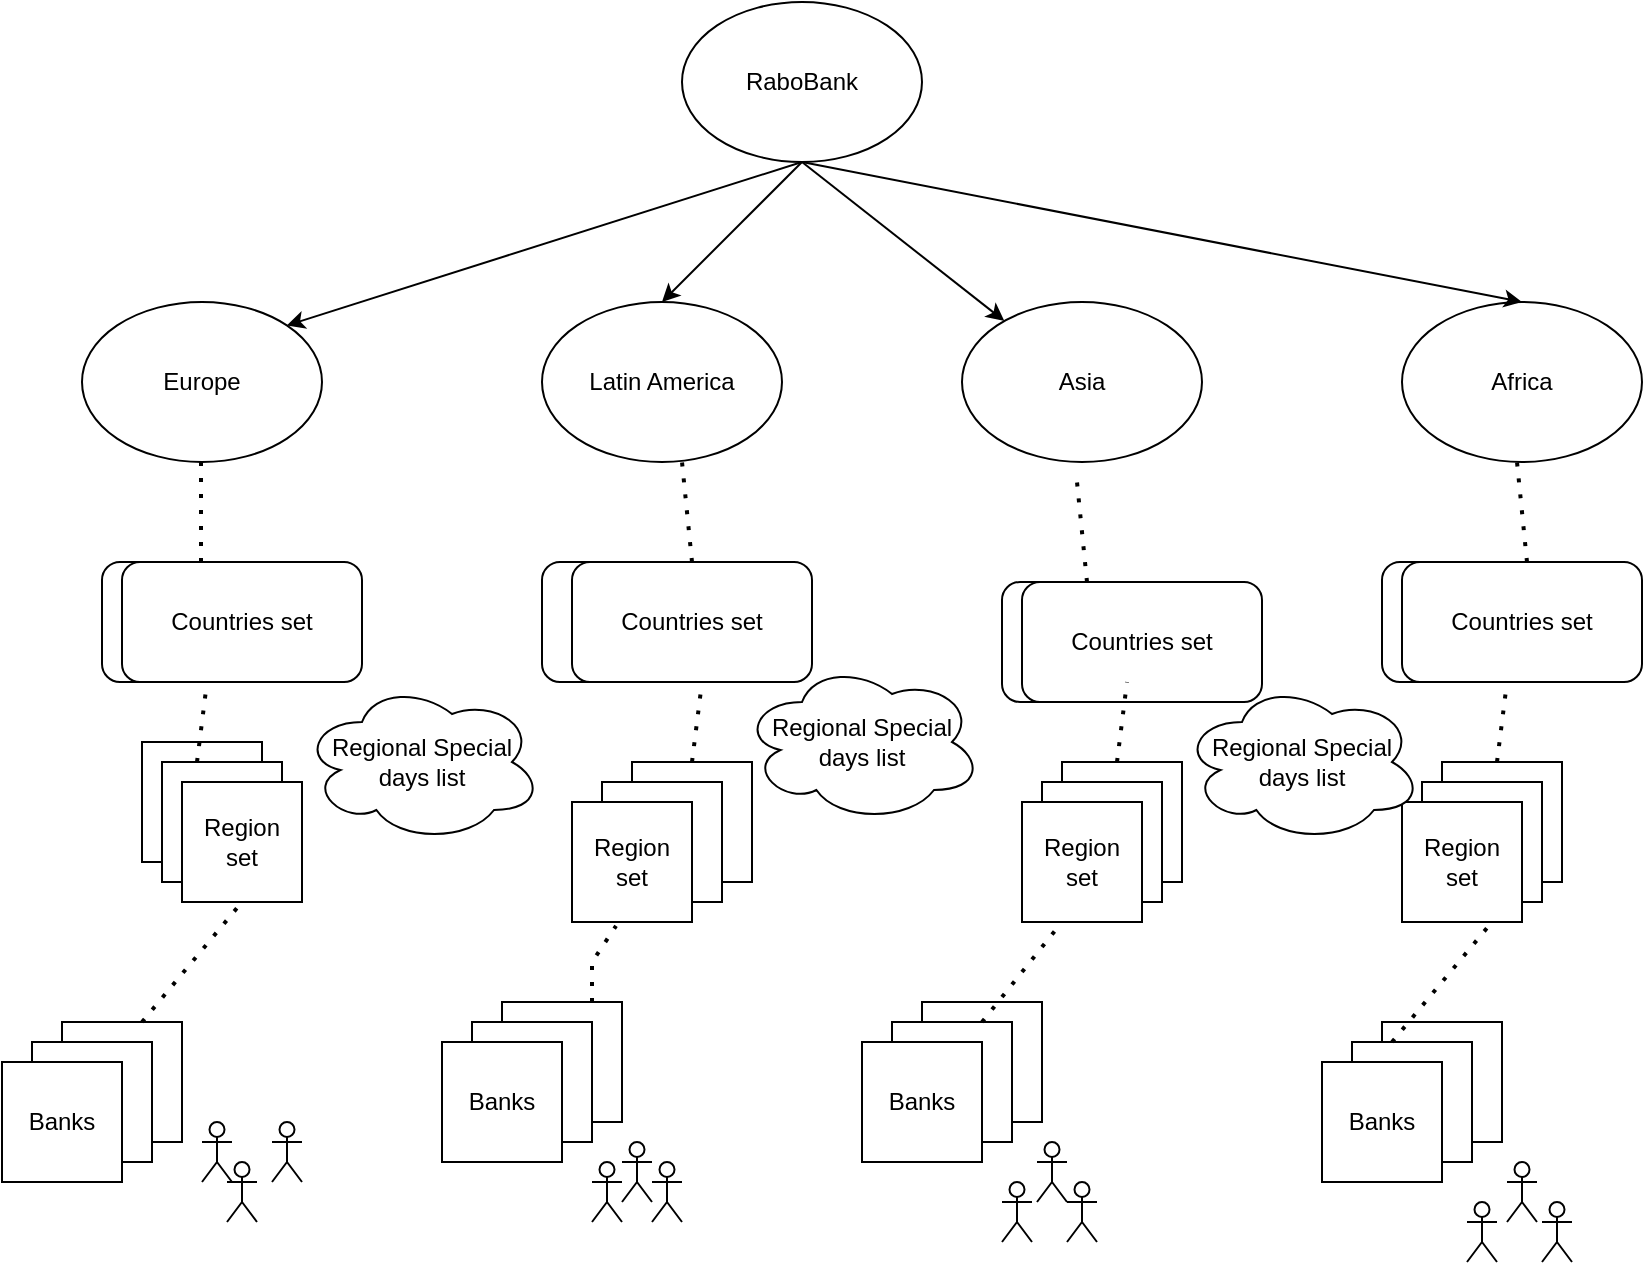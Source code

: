 <mxfile version="15.5.1" type="github">
  <diagram id="6JPCep872dIXSYOhOden" name="Page-1">
    <mxGraphModel dx="1298" dy="782" grid="1" gridSize="10" guides="1" tooltips="1" connect="1" arrows="1" fold="1" page="1" pageScale="1" pageWidth="850" pageHeight="1100" math="0" shadow="0">
      <root>
        <mxCell id="0" />
        <mxCell id="1" parent="0" />
        <mxCell id="a5xk4CFbIq2Gz5puKSW1-1" value="RaboBank" style="ellipse;whiteSpace=wrap;html=1;" vertex="1" parent="1">
          <mxGeometry x="360" y="60" width="120" height="80" as="geometry" />
        </mxCell>
        <mxCell id="a5xk4CFbIq2Gz5puKSW1-2" value="Europe" style="ellipse;whiteSpace=wrap;html=1;" vertex="1" parent="1">
          <mxGeometry x="60" y="210" width="120" height="80" as="geometry" />
        </mxCell>
        <mxCell id="a5xk4CFbIq2Gz5puKSW1-3" value="Africa" style="ellipse;whiteSpace=wrap;html=1;" vertex="1" parent="1">
          <mxGeometry x="720" y="210" width="120" height="80" as="geometry" />
        </mxCell>
        <mxCell id="a5xk4CFbIq2Gz5puKSW1-4" value="Asia" style="ellipse;whiteSpace=wrap;html=1;" vertex="1" parent="1">
          <mxGeometry x="500" y="210" width="120" height="80" as="geometry" />
        </mxCell>
        <mxCell id="a5xk4CFbIq2Gz5puKSW1-5" value="Latin America" style="ellipse;whiteSpace=wrap;html=1;" vertex="1" parent="1">
          <mxGeometry x="290" y="210" width="120" height="80" as="geometry" />
        </mxCell>
        <mxCell id="a5xk4CFbIq2Gz5puKSW1-6" value="" style="endArrow=classic;html=1;rounded=0;exitX=0.5;exitY=1;exitDx=0;exitDy=0;entryX=0.5;entryY=0;entryDx=0;entryDy=0;" edge="1" parent="1" source="a5xk4CFbIq2Gz5puKSW1-1" target="a5xk4CFbIq2Gz5puKSW1-5">
          <mxGeometry width="50" height="50" relative="1" as="geometry">
            <mxPoint x="400" y="140" as="sourcePoint" />
            <mxPoint x="380" y="210" as="targetPoint" />
          </mxGeometry>
        </mxCell>
        <mxCell id="a5xk4CFbIq2Gz5puKSW1-7" value="" style="endArrow=classic;html=1;rounded=0;entryX=1;entryY=0;entryDx=0;entryDy=0;exitX=0.5;exitY=1;exitDx=0;exitDy=0;" edge="1" parent="1" source="a5xk4CFbIq2Gz5puKSW1-1" target="a5xk4CFbIq2Gz5puKSW1-2">
          <mxGeometry width="50" height="50" relative="1" as="geometry">
            <mxPoint x="400" y="140" as="sourcePoint" />
            <mxPoint x="370" y="200" as="targetPoint" />
          </mxGeometry>
        </mxCell>
        <mxCell id="a5xk4CFbIq2Gz5puKSW1-8" value="" style="endArrow=classic;html=1;rounded=0;entryX=0.5;entryY=0;entryDx=0;entryDy=0;" edge="1" parent="1" target="a5xk4CFbIq2Gz5puKSW1-3">
          <mxGeometry width="50" height="50" relative="1" as="geometry">
            <mxPoint x="420" y="140" as="sourcePoint" />
            <mxPoint x="400" y="210" as="targetPoint" />
          </mxGeometry>
        </mxCell>
        <mxCell id="a5xk4CFbIq2Gz5puKSW1-9" value="" style="endArrow=classic;html=1;rounded=0;" edge="1" parent="1" target="a5xk4CFbIq2Gz5puKSW1-4">
          <mxGeometry width="50" height="50" relative="1" as="geometry">
            <mxPoint x="420" y="140" as="sourcePoint" />
            <mxPoint x="400" y="210" as="targetPoint" />
          </mxGeometry>
        </mxCell>
        <mxCell id="a5xk4CFbIq2Gz5puKSW1-12" value="" style="rounded=1;whiteSpace=wrap;html=1;" vertex="1" parent="1">
          <mxGeometry x="290" y="340" width="120" height="60" as="geometry" />
        </mxCell>
        <mxCell id="a5xk4CFbIq2Gz5puKSW1-13" value="" style="rounded=1;whiteSpace=wrap;html=1;" vertex="1" parent="1">
          <mxGeometry x="520" y="350" width="120" height="60" as="geometry" />
        </mxCell>
        <mxCell id="a5xk4CFbIq2Gz5puKSW1-14" value="" style="rounded=1;whiteSpace=wrap;html=1;" vertex="1" parent="1">
          <mxGeometry x="710" y="340" width="120" height="60" as="geometry" />
        </mxCell>
        <mxCell id="a5xk4CFbIq2Gz5puKSW1-15" value="Countries set" style="rounded=1;whiteSpace=wrap;html=1;" vertex="1" parent="1">
          <mxGeometry x="305" y="340" width="120" height="60" as="geometry" />
        </mxCell>
        <mxCell id="a5xk4CFbIq2Gz5puKSW1-16" value="Countries set" style="rounded=1;whiteSpace=wrap;html=1;" vertex="1" parent="1">
          <mxGeometry x="530" y="350" width="120" height="60" as="geometry" />
        </mxCell>
        <mxCell id="a5xk4CFbIq2Gz5puKSW1-17" value="Countries set" style="rounded=1;whiteSpace=wrap;html=1;" vertex="1" parent="1">
          <mxGeometry x="720" y="340" width="120" height="60" as="geometry" />
        </mxCell>
        <mxCell id="a5xk4CFbIq2Gz5puKSW1-18" value="" style="rounded=1;whiteSpace=wrap;html=1;" vertex="1" parent="1">
          <mxGeometry x="70" y="340" width="120" height="60" as="geometry" />
        </mxCell>
        <mxCell id="a5xk4CFbIq2Gz5puKSW1-20" value="Countries set" style="rounded=1;whiteSpace=wrap;html=1;" vertex="1" parent="1">
          <mxGeometry x="80" y="340" width="120" height="60" as="geometry" />
        </mxCell>
        <mxCell id="a5xk4CFbIq2Gz5puKSW1-21" value="" style="endArrow=none;dashed=1;html=1;dashPattern=1 3;strokeWidth=2;rounded=0;exitX=0.5;exitY=0;exitDx=0;exitDy=0;" edge="1" parent="1" source="a5xk4CFbIq2Gz5puKSW1-15">
          <mxGeometry width="50" height="50" relative="1" as="geometry">
            <mxPoint x="310" y="340" as="sourcePoint" />
            <mxPoint x="360" y="290" as="targetPoint" />
          </mxGeometry>
        </mxCell>
        <mxCell id="a5xk4CFbIq2Gz5puKSW1-22" value="" style="endArrow=none;dashed=1;html=1;dashPattern=1 3;strokeWidth=2;rounded=0;exitX=0.5;exitY=0;exitDx=0;exitDy=0;" edge="1" parent="1">
          <mxGeometry width="50" height="50" relative="1" as="geometry">
            <mxPoint x="119.5" y="340" as="sourcePoint" />
            <mxPoint x="119.5" y="290" as="targetPoint" />
          </mxGeometry>
        </mxCell>
        <mxCell id="a5xk4CFbIq2Gz5puKSW1-23" value="" style="endArrow=none;dashed=1;html=1;dashPattern=1 3;strokeWidth=2;rounded=0;exitX=0.5;exitY=0;exitDx=0;exitDy=0;" edge="1" parent="1">
          <mxGeometry width="50" height="50" relative="1" as="geometry">
            <mxPoint x="562.5" y="350" as="sourcePoint" />
            <mxPoint x="557.5" y="300" as="targetPoint" />
          </mxGeometry>
        </mxCell>
        <mxCell id="a5xk4CFbIq2Gz5puKSW1-24" value="" style="endArrow=none;dashed=1;html=1;dashPattern=1 3;strokeWidth=2;rounded=0;exitX=0.5;exitY=0;exitDx=0;exitDy=0;" edge="1" parent="1">
          <mxGeometry width="50" height="50" relative="1" as="geometry">
            <mxPoint x="782.5" y="340" as="sourcePoint" />
            <mxPoint x="777.5" y="290" as="targetPoint" />
          </mxGeometry>
        </mxCell>
        <mxCell id="a5xk4CFbIq2Gz5puKSW1-25" value="" style="whiteSpace=wrap;html=1;aspect=fixed;" vertex="1" parent="1">
          <mxGeometry x="90" y="430" width="60" height="60" as="geometry" />
        </mxCell>
        <mxCell id="a5xk4CFbIq2Gz5puKSW1-27" value="" style="whiteSpace=wrap;html=1;aspect=fixed;" vertex="1" parent="1">
          <mxGeometry x="100" y="440" width="60" height="60" as="geometry" />
        </mxCell>
        <mxCell id="a5xk4CFbIq2Gz5puKSW1-28" value="Region&lt;br&gt;set" style="whiteSpace=wrap;html=1;aspect=fixed;" vertex="1" parent="1">
          <mxGeometry x="110" y="450" width="60" height="60" as="geometry" />
        </mxCell>
        <mxCell id="a5xk4CFbIq2Gz5puKSW1-29" value="" style="whiteSpace=wrap;html=1;aspect=fixed;" vertex="1" parent="1">
          <mxGeometry x="740" y="440" width="60" height="60" as="geometry" />
        </mxCell>
        <mxCell id="a5xk4CFbIq2Gz5puKSW1-32" value="" style="whiteSpace=wrap;html=1;aspect=fixed;" vertex="1" parent="1">
          <mxGeometry x="730" y="450" width="60" height="60" as="geometry" />
        </mxCell>
        <mxCell id="a5xk4CFbIq2Gz5puKSW1-33" value="" style="whiteSpace=wrap;html=1;aspect=fixed;" vertex="1" parent="1">
          <mxGeometry x="550" y="440" width="60" height="60" as="geometry" />
        </mxCell>
        <mxCell id="a5xk4CFbIq2Gz5puKSW1-34" value="" style="whiteSpace=wrap;html=1;aspect=fixed;" vertex="1" parent="1">
          <mxGeometry x="335" y="440" width="60" height="60" as="geometry" />
        </mxCell>
        <mxCell id="a5xk4CFbIq2Gz5puKSW1-35" value="" style="whiteSpace=wrap;html=1;aspect=fixed;" vertex="1" parent="1">
          <mxGeometry x="320" y="450" width="60" height="60" as="geometry" />
        </mxCell>
        <mxCell id="a5xk4CFbIq2Gz5puKSW1-36" value="" style="whiteSpace=wrap;html=1;aspect=fixed;" vertex="1" parent="1">
          <mxGeometry x="540" y="450" width="60" height="60" as="geometry" />
        </mxCell>
        <mxCell id="a5xk4CFbIq2Gz5puKSW1-37" value="&lt;span&gt;Region&lt;/span&gt;&lt;br&gt;&lt;span&gt;set&lt;/span&gt;" style="whiteSpace=wrap;html=1;aspect=fixed;" vertex="1" parent="1">
          <mxGeometry x="720" y="460" width="60" height="60" as="geometry" />
        </mxCell>
        <mxCell id="a5xk4CFbIq2Gz5puKSW1-39" value="&lt;span&gt;Region&lt;/span&gt;&lt;br&gt;&lt;span&gt;set&lt;/span&gt;" style="whiteSpace=wrap;html=1;aspect=fixed;" vertex="1" parent="1">
          <mxGeometry x="530" y="460" width="60" height="60" as="geometry" />
        </mxCell>
        <mxCell id="a5xk4CFbIq2Gz5puKSW1-40" value="&lt;span&gt;Region&lt;/span&gt;&lt;br&gt;&lt;span&gt;set&lt;/span&gt;" style="whiteSpace=wrap;html=1;aspect=fixed;" vertex="1" parent="1">
          <mxGeometry x="305" y="460" width="60" height="60" as="geometry" />
        </mxCell>
        <mxCell id="a5xk4CFbIq2Gz5puKSW1-41" value="" style="endArrow=none;dashed=1;html=1;dashPattern=1 3;strokeWidth=2;rounded=0;exitX=0.5;exitY=0;exitDx=0;exitDy=0;" edge="1" parent="1" source="a5xk4CFbIq2Gz5puKSW1-34">
          <mxGeometry width="50" height="50" relative="1" as="geometry">
            <mxPoint x="320" y="450" as="sourcePoint" />
            <mxPoint x="370" y="400" as="targetPoint" />
          </mxGeometry>
        </mxCell>
        <mxCell id="a5xk4CFbIq2Gz5puKSW1-42" value="" style="endArrow=none;dashed=1;html=1;dashPattern=1 3;strokeWidth=2;rounded=0;exitX=0.5;exitY=0;exitDx=0;exitDy=0;" edge="1" parent="1">
          <mxGeometry width="50" height="50" relative="1" as="geometry">
            <mxPoint x="577.5" y="440" as="sourcePoint" />
            <mxPoint x="582.5" y="400" as="targetPoint" />
          </mxGeometry>
        </mxCell>
        <mxCell id="a5xk4CFbIq2Gz5puKSW1-43" value="" style="endArrow=none;dashed=1;html=1;dashPattern=1 3;strokeWidth=2;rounded=0;exitX=0.5;exitY=0;exitDx=0;exitDy=0;" edge="1" parent="1">
          <mxGeometry width="50" height="50" relative="1" as="geometry">
            <mxPoint x="767.5" y="440" as="sourcePoint" />
            <mxPoint x="772.5" y="400" as="targetPoint" />
          </mxGeometry>
        </mxCell>
        <mxCell id="a5xk4CFbIq2Gz5puKSW1-44" value="" style="endArrow=none;dashed=1;html=1;dashPattern=1 3;strokeWidth=2;rounded=0;exitX=0.5;exitY=0;exitDx=0;exitDy=0;" edge="1" parent="1">
          <mxGeometry width="50" height="50" relative="1" as="geometry">
            <mxPoint x="117.5" y="440" as="sourcePoint" />
            <mxPoint x="122.5" y="400" as="targetPoint" />
          </mxGeometry>
        </mxCell>
        <mxCell id="a5xk4CFbIq2Gz5puKSW1-45" value="" style="whiteSpace=wrap;html=1;aspect=fixed;" vertex="1" parent="1">
          <mxGeometry x="50" y="570" width="60" height="60" as="geometry" />
        </mxCell>
        <mxCell id="a5xk4CFbIq2Gz5puKSW1-46" value="" style="whiteSpace=wrap;html=1;aspect=fixed;" vertex="1" parent="1">
          <mxGeometry x="35" y="580" width="60" height="60" as="geometry" />
        </mxCell>
        <mxCell id="a5xk4CFbIq2Gz5puKSW1-47" value="Banks" style="whiteSpace=wrap;html=1;aspect=fixed;" vertex="1" parent="1">
          <mxGeometry x="20" y="590" width="60" height="60" as="geometry" />
        </mxCell>
        <mxCell id="a5xk4CFbIq2Gz5puKSW1-48" value="" style="whiteSpace=wrap;html=1;aspect=fixed;" vertex="1" parent="1">
          <mxGeometry x="270" y="560" width="60" height="60" as="geometry" />
        </mxCell>
        <mxCell id="a5xk4CFbIq2Gz5puKSW1-49" value="" style="whiteSpace=wrap;html=1;aspect=fixed;" vertex="1" parent="1">
          <mxGeometry x="255" y="570" width="60" height="60" as="geometry" />
        </mxCell>
        <mxCell id="a5xk4CFbIq2Gz5puKSW1-50" value="Banks" style="whiteSpace=wrap;html=1;aspect=fixed;" vertex="1" parent="1">
          <mxGeometry x="240" y="580" width="60" height="60" as="geometry" />
        </mxCell>
        <mxCell id="a5xk4CFbIq2Gz5puKSW1-51" value="" style="whiteSpace=wrap;html=1;aspect=fixed;" vertex="1" parent="1">
          <mxGeometry x="480" y="560" width="60" height="60" as="geometry" />
        </mxCell>
        <mxCell id="a5xk4CFbIq2Gz5puKSW1-52" value="" style="whiteSpace=wrap;html=1;aspect=fixed;" vertex="1" parent="1">
          <mxGeometry x="465" y="570" width="60" height="60" as="geometry" />
        </mxCell>
        <mxCell id="a5xk4CFbIq2Gz5puKSW1-53" value="Banks" style="whiteSpace=wrap;html=1;aspect=fixed;" vertex="1" parent="1">
          <mxGeometry x="450" y="580" width="60" height="60" as="geometry" />
        </mxCell>
        <mxCell id="a5xk4CFbIq2Gz5puKSW1-54" value="" style="whiteSpace=wrap;html=1;aspect=fixed;" vertex="1" parent="1">
          <mxGeometry x="710" y="570" width="60" height="60" as="geometry" />
        </mxCell>
        <mxCell id="a5xk4CFbIq2Gz5puKSW1-55" value="" style="whiteSpace=wrap;html=1;aspect=fixed;" vertex="1" parent="1">
          <mxGeometry x="695" y="580" width="60" height="60" as="geometry" />
        </mxCell>
        <mxCell id="a5xk4CFbIq2Gz5puKSW1-56" value="Banks" style="whiteSpace=wrap;html=1;aspect=fixed;" vertex="1" parent="1">
          <mxGeometry x="680" y="590" width="60" height="60" as="geometry" />
        </mxCell>
        <mxCell id="a5xk4CFbIq2Gz5puKSW1-58" value="" style="endArrow=none;dashed=1;html=1;dashPattern=1 3;strokeWidth=2;rounded=0;entryX=0.5;entryY=1;entryDx=0;entryDy=0;" edge="1" parent="1" target="a5xk4CFbIq2Gz5puKSW1-28">
          <mxGeometry width="50" height="50" relative="1" as="geometry">
            <mxPoint x="90" y="570" as="sourcePoint" />
            <mxPoint x="140" y="520" as="targetPoint" />
          </mxGeometry>
        </mxCell>
        <mxCell id="a5xk4CFbIq2Gz5puKSW1-59" value="" style="endArrow=none;dashed=1;html=1;dashPattern=1 3;strokeWidth=2;rounded=0;entryX=0.367;entryY=1.033;entryDx=0;entryDy=0;entryPerimeter=0;exitX=0.75;exitY=0;exitDx=0;exitDy=0;" edge="1" parent="1" source="a5xk4CFbIq2Gz5puKSW1-48" target="a5xk4CFbIq2Gz5puKSW1-40">
          <mxGeometry width="50" height="50" relative="1" as="geometry">
            <mxPoint x="100" y="580" as="sourcePoint" />
            <mxPoint x="150" y="520" as="targetPoint" />
            <Array as="points">
              <mxPoint x="315" y="540" />
            </Array>
          </mxGeometry>
        </mxCell>
        <mxCell id="a5xk4CFbIq2Gz5puKSW1-60" value="" style="endArrow=none;dashed=1;html=1;dashPattern=1 3;strokeWidth=2;rounded=0;entryX=0.5;entryY=1;entryDx=0;entryDy=0;exitX=0.75;exitY=0;exitDx=0;exitDy=0;" edge="1" parent="1" source="a5xk4CFbIq2Gz5puKSW1-52">
          <mxGeometry width="50" height="50" relative="1" as="geometry">
            <mxPoint x="500" y="580" as="sourcePoint" />
            <mxPoint x="550" y="520" as="targetPoint" />
          </mxGeometry>
        </mxCell>
        <mxCell id="a5xk4CFbIq2Gz5puKSW1-61" value="" style="endArrow=none;dashed=1;html=1;dashPattern=1 3;strokeWidth=2;rounded=0;entryX=0.5;entryY=1;entryDx=0;entryDy=0;" edge="1" parent="1">
          <mxGeometry width="50" height="50" relative="1" as="geometry">
            <mxPoint x="715" y="580" as="sourcePoint" />
            <mxPoint x="765" y="520" as="targetPoint" />
          </mxGeometry>
        </mxCell>
        <mxCell id="a5xk4CFbIq2Gz5puKSW1-62" value="Regional Special days list" style="ellipse;shape=cloud;whiteSpace=wrap;html=1;" vertex="1" parent="1">
          <mxGeometry x="170" y="400" width="120" height="80" as="geometry" />
        </mxCell>
        <mxCell id="a5xk4CFbIq2Gz5puKSW1-63" value="&lt;span&gt;Regional Special days list&lt;/span&gt;" style="ellipse;shape=cloud;whiteSpace=wrap;html=1;" vertex="1" parent="1">
          <mxGeometry x="390" y="390" width="120" height="80" as="geometry" />
        </mxCell>
        <mxCell id="a5xk4CFbIq2Gz5puKSW1-64" value="&lt;span&gt;Regional Special days list&lt;/span&gt;" style="ellipse;shape=cloud;whiteSpace=wrap;html=1;" vertex="1" parent="1">
          <mxGeometry x="610" y="400" width="120" height="80" as="geometry" />
        </mxCell>
        <object label="Actor" user="user1" id="a5xk4CFbIq2Gz5puKSW1-65">
          <mxCell style="shape=umlActor;verticalLabelPosition=bottom;verticalAlign=top;html=1;outlineConnect=0;fontStyle=0;fontColor=none;noLabel=1;" vertex="1" parent="1">
            <mxGeometry x="120" y="620" width="15" height="30" as="geometry" />
          </mxCell>
        </object>
        <mxCell id="a5xk4CFbIq2Gz5puKSW1-81" value="Actor" style="shape=umlActor;verticalLabelPosition=bottom;verticalAlign=top;html=1;outlineConnect=0;fontColor=none;noLabel=1;" vertex="1" parent="1">
          <mxGeometry x="132.5" y="640" width="15" height="30" as="geometry" />
        </mxCell>
        <mxCell id="a5xk4CFbIq2Gz5puKSW1-82" value="Actor" style="shape=umlActor;verticalLabelPosition=bottom;verticalAlign=top;html=1;outlineConnect=0;fontColor=none;noLabel=1;" vertex="1" parent="1">
          <mxGeometry x="772.5" y="640" width="15" height="30" as="geometry" />
        </mxCell>
        <mxCell id="a5xk4CFbIq2Gz5puKSW1-83" value="Actor" style="shape=umlActor;verticalLabelPosition=bottom;verticalAlign=top;html=1;outlineConnect=0;fontColor=none;noLabel=1;" vertex="1" parent="1">
          <mxGeometry x="330" y="630" width="15" height="30" as="geometry" />
        </mxCell>
        <mxCell id="a5xk4CFbIq2Gz5puKSW1-84" value="Actor" style="shape=umlActor;verticalLabelPosition=bottom;verticalAlign=top;html=1;outlineConnect=0;fontColor=none;noLabel=1;" vertex="1" parent="1">
          <mxGeometry x="345" y="640" width="15" height="30" as="geometry" />
        </mxCell>
        <mxCell id="a5xk4CFbIq2Gz5puKSW1-85" value="Actor" style="shape=umlActor;verticalLabelPosition=bottom;verticalAlign=top;html=1;outlineConnect=0;fontColor=none;noLabel=1;" vertex="1" parent="1">
          <mxGeometry x="315" y="640" width="15" height="30" as="geometry" />
        </mxCell>
        <mxCell id="a5xk4CFbIq2Gz5puKSW1-86" value="Actor" style="shape=umlActor;verticalLabelPosition=bottom;verticalAlign=top;html=1;outlineConnect=0;fontColor=none;noLabel=1;" vertex="1" parent="1">
          <mxGeometry x="537.5" y="630" width="15" height="30" as="geometry" />
        </mxCell>
        <mxCell id="a5xk4CFbIq2Gz5puKSW1-87" value="Actor" style="shape=umlActor;verticalLabelPosition=bottom;verticalAlign=top;html=1;outlineConnect=0;fontColor=none;noLabel=1;" vertex="1" parent="1">
          <mxGeometry x="552.5" y="650" width="15" height="30" as="geometry" />
        </mxCell>
        <mxCell id="a5xk4CFbIq2Gz5puKSW1-88" value="Actor" style="shape=umlActor;verticalLabelPosition=bottom;verticalAlign=top;html=1;outlineConnect=0;fontColor=none;noLabel=1;" vertex="1" parent="1">
          <mxGeometry x="155" y="620" width="15" height="30" as="geometry" />
        </mxCell>
        <mxCell id="a5xk4CFbIq2Gz5puKSW1-89" value="Actor" style="shape=umlActor;verticalLabelPosition=bottom;verticalAlign=top;html=1;outlineConnect=0;fontColor=none;noLabel=1;" vertex="1" parent="1">
          <mxGeometry x="520" y="650" width="15" height="30" as="geometry" />
        </mxCell>
        <mxCell id="a5xk4CFbIq2Gz5puKSW1-103" value="Actor" style="shape=umlActor;verticalLabelPosition=bottom;verticalAlign=top;html=1;outlineConnect=0;fontColor=none;noLabel=1;" vertex="1" parent="1">
          <mxGeometry x="752.5" y="660" width="15" height="30" as="geometry" />
        </mxCell>
        <mxCell id="a5xk4CFbIq2Gz5puKSW1-104" value="Actor" style="shape=umlActor;verticalLabelPosition=bottom;verticalAlign=top;html=1;outlineConnect=0;fontColor=none;noLabel=1;" vertex="1" parent="1">
          <mxGeometry x="790" y="660" width="15" height="30" as="geometry" />
        </mxCell>
      </root>
    </mxGraphModel>
  </diagram>
</mxfile>
